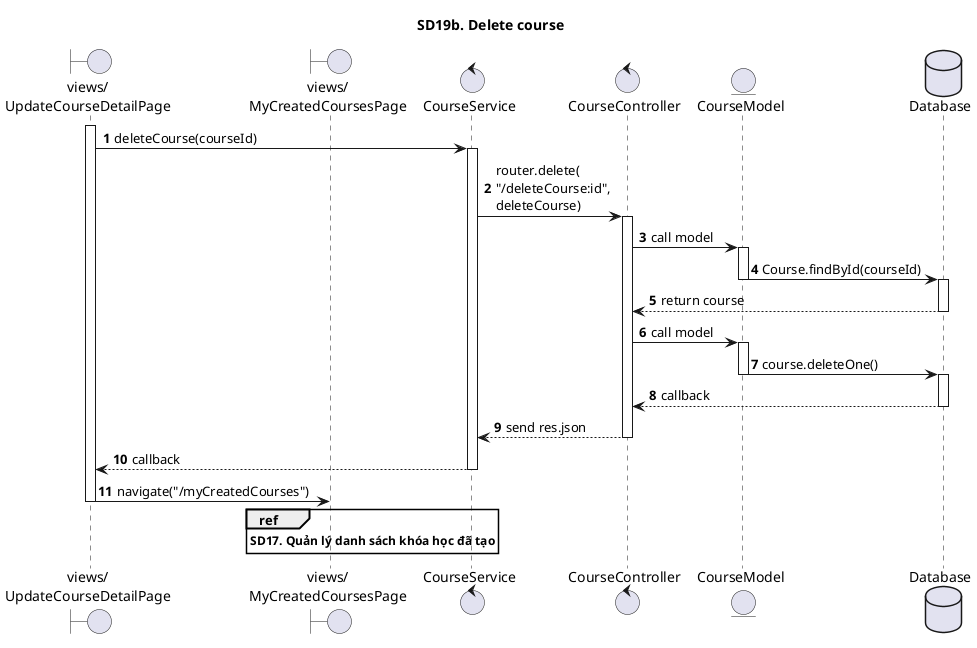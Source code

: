@startuml SQ
autonumber
title SD19b. Delete course
boundary "views/\nUpdateCourseDetailPage" as UpdateCourseDetailPage
boundary "views/\nMyCreatedCoursesPage" as MyCreatedCourses
control "CourseService"
control "CourseController"
entity "CourseModel"
database "Database" as Database
activate UpdateCourseDetailPage
UpdateCourseDetailPage -> CourseService: deleteCourse(courseId)
activate CourseService
CourseService -> CourseController: router.delete(\n"/deleteCourse:id",\ndeleteCourse)
activate CourseController
CourseController -> CourseModel: call model
activate CourseModel
CourseModel -> Database: Course.findById(courseId)
deactivate CourseModel
activate Database
Database --> CourseController: return course
deactivate Database
CourseController -> CourseModel: call model
activate CourseModel
CourseModel -> Database: course.deleteOne()
deactivate CourseModel
activate Database
Database --> CourseController: callback
deactivate Database
CourseController --> CourseService: send res.json
deactivate CourseController
CourseService --> UpdateCourseDetailPage: callback
deactivate CourseService
UpdateCourseDetailPage -> MyCreatedCourses: navigate("/myCreatedCourses")
deactivate UpdateCourseDetailPage
ref over MyCreatedCourses
**SD17. Quản lý danh sách khóa học đã tạo**
end ref

@enduml